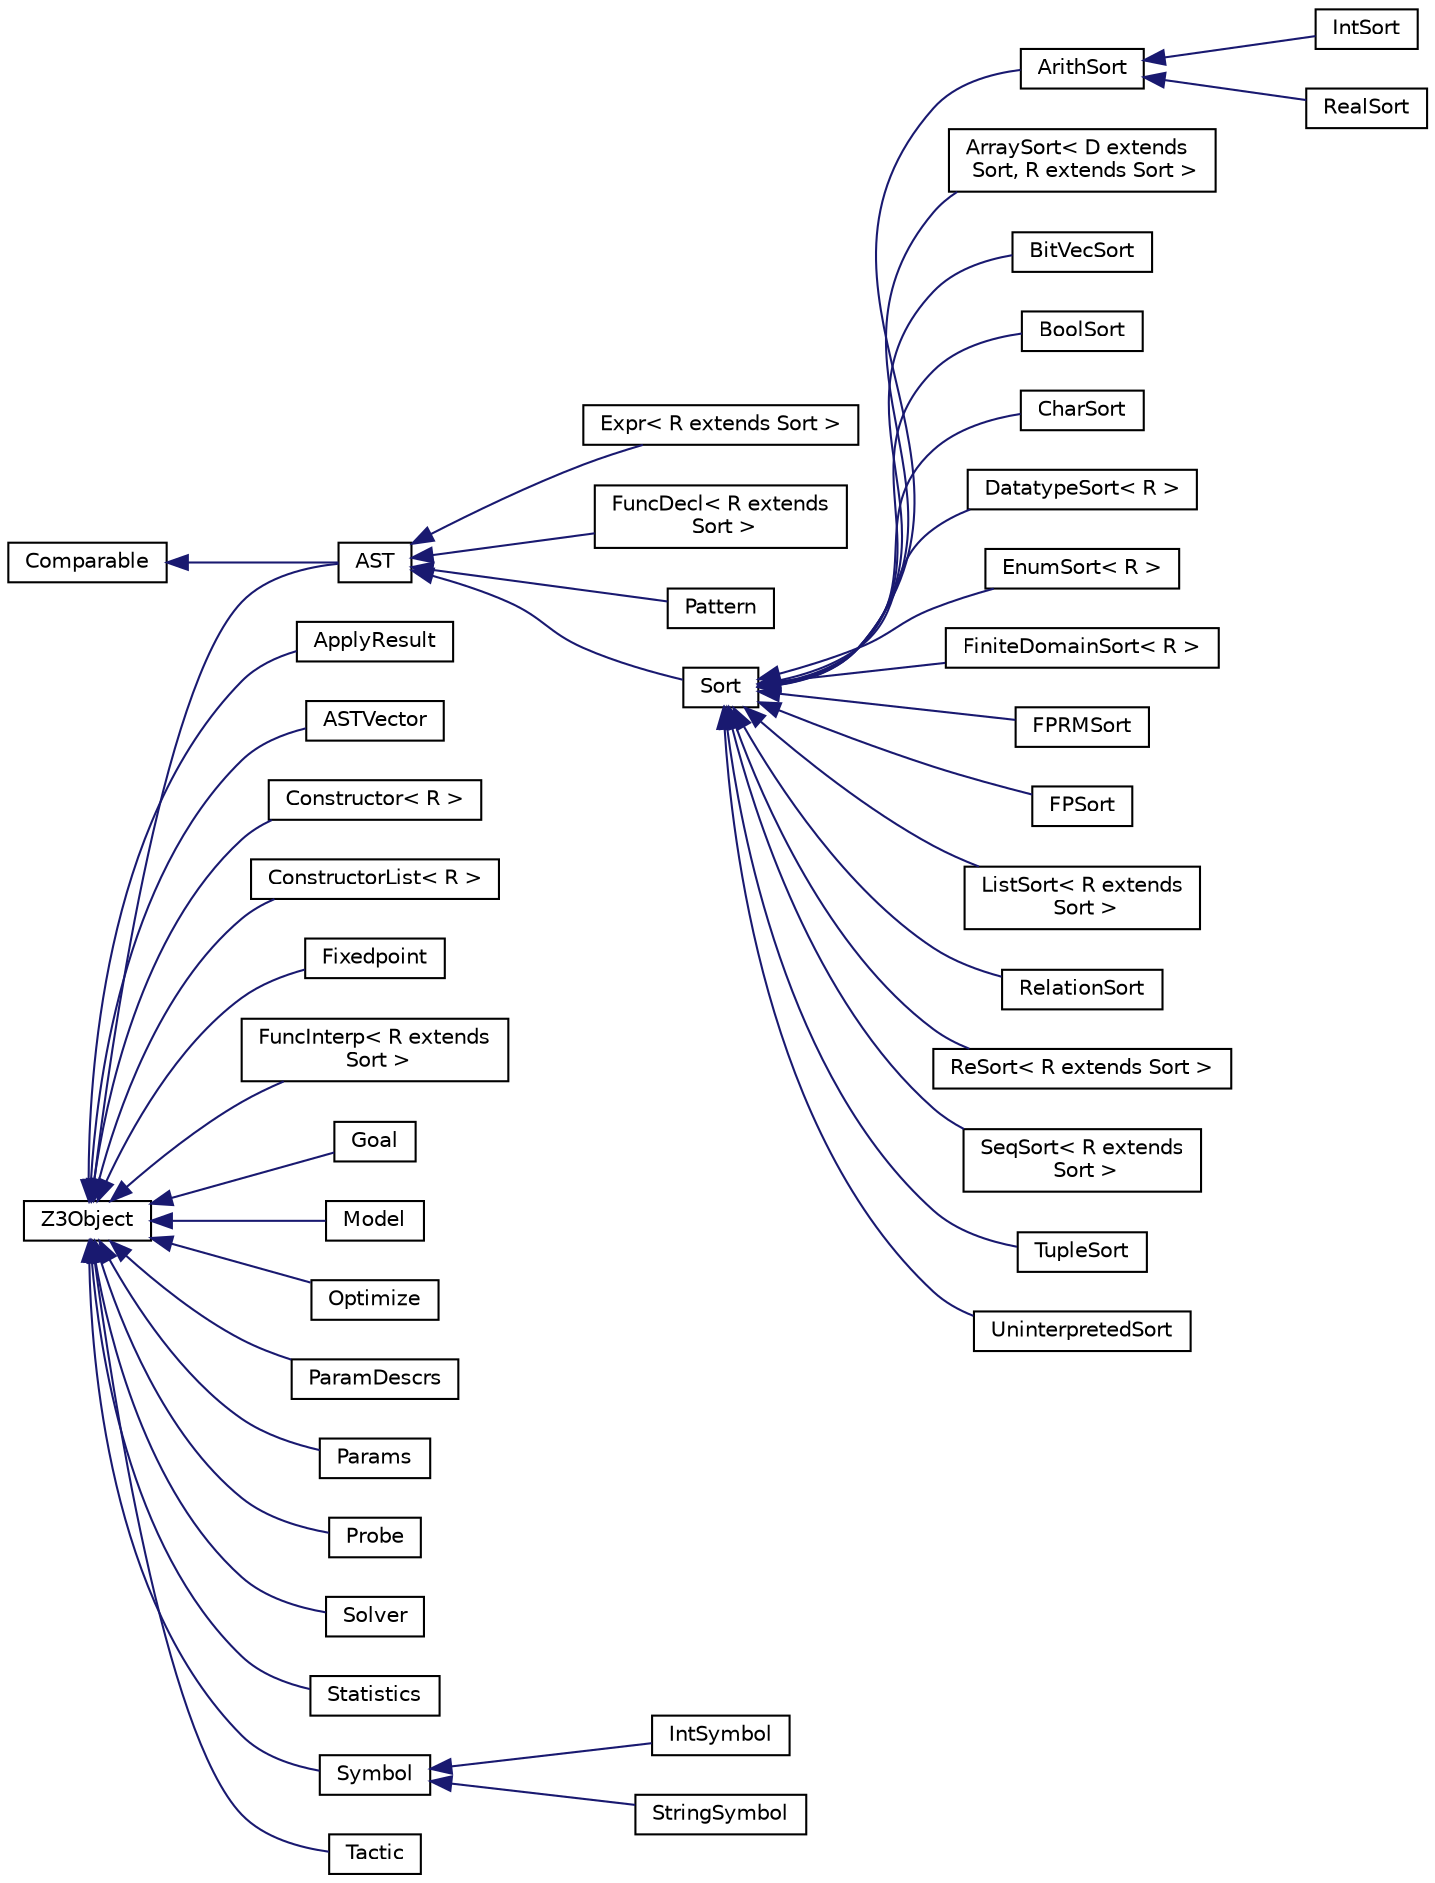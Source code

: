 digraph "Graphical Class Hierarchy"
{
 // LATEX_PDF_SIZE
  edge [fontname="Helvetica",fontsize="10",labelfontname="Helvetica",labelfontsize="10"];
  node [fontname="Helvetica",fontsize="10",shape=record];
  rankdir="LR";
  Node267 [label="Comparable",height=0.2,width=0.4,color="black", fillcolor="white", style="filled",URL="$class_comparable.html",tooltip=" "];
  Node267 -> Node2 [dir="back",color="midnightblue",fontsize="10",style="solid",fontname="Helvetica"];
  Node2 [label="AST",height=0.2,width=0.4,color="black", fillcolor="white", style="filled",URL="$classcom_1_1microsoft_1_1z3_1_1_a_s_t.html",tooltip=" "];
  Node2 -> Node3 [dir="back",color="midnightblue",fontsize="10",style="solid",fontname="Helvetica"];
  Node3 [label="Expr\< R extends Sort \>",height=0.2,width=0.4,color="black", fillcolor="white", style="filled",URL="$classcom_1_1microsoft_1_1z3_1_1_expr.html",tooltip=" "];
  Node2 -> Node4 [dir="back",color="midnightblue",fontsize="10",style="solid",fontname="Helvetica"];
  Node4 [label="FuncDecl\< R extends\l Sort \>",height=0.2,width=0.4,color="black", fillcolor="white", style="filled",URL="$classcom_1_1microsoft_1_1z3_1_1_func_decl.html",tooltip=" "];
  Node2 -> Node5 [dir="back",color="midnightblue",fontsize="10",style="solid",fontname="Helvetica"];
  Node5 [label="Pattern",height=0.2,width=0.4,color="black", fillcolor="white", style="filled",URL="$classcom_1_1microsoft_1_1z3_1_1_pattern.html",tooltip=" "];
  Node2 -> Node6 [dir="back",color="midnightblue",fontsize="10",style="solid",fontname="Helvetica"];
  Node6 [label="Sort",height=0.2,width=0.4,color="black", fillcolor="white", style="filled",URL="$classcom_1_1microsoft_1_1z3_1_1_sort.html",tooltip=" "];
  Node6 -> Node7 [dir="back",color="midnightblue",fontsize="10",style="solid",fontname="Helvetica"];
  Node7 [label="ArithSort",height=0.2,width=0.4,color="black", fillcolor="white", style="filled",URL="$classcom_1_1microsoft_1_1z3_1_1_arith_sort.html",tooltip=" "];
  Node7 -> Node8 [dir="back",color="midnightblue",fontsize="10",style="solid",fontname="Helvetica"];
  Node8 [label="IntSort",height=0.2,width=0.4,color="black", fillcolor="white", style="filled",URL="$classcom_1_1microsoft_1_1z3_1_1_int_sort.html",tooltip=" "];
  Node7 -> Node9 [dir="back",color="midnightblue",fontsize="10",style="solid",fontname="Helvetica"];
  Node9 [label="RealSort",height=0.2,width=0.4,color="black", fillcolor="white", style="filled",URL="$classcom_1_1microsoft_1_1z3_1_1_real_sort.html",tooltip=" "];
  Node6 -> Node10 [dir="back",color="midnightblue",fontsize="10",style="solid",fontname="Helvetica"];
  Node10 [label="ArraySort\< D extends\l Sort, R extends Sort \>",height=0.2,width=0.4,color="black", fillcolor="white", style="filled",URL="$classcom_1_1microsoft_1_1z3_1_1_array_sort.html",tooltip=" "];
  Node6 -> Node11 [dir="back",color="midnightblue",fontsize="10",style="solid",fontname="Helvetica"];
  Node11 [label="BitVecSort",height=0.2,width=0.4,color="black", fillcolor="white", style="filled",URL="$classcom_1_1microsoft_1_1z3_1_1_bit_vec_sort.html",tooltip=" "];
  Node6 -> Node12 [dir="back",color="midnightblue",fontsize="10",style="solid",fontname="Helvetica"];
  Node12 [label="BoolSort",height=0.2,width=0.4,color="black", fillcolor="white", style="filled",URL="$classcom_1_1microsoft_1_1z3_1_1_bool_sort.html",tooltip=" "];
  Node6 -> Node13 [dir="back",color="midnightblue",fontsize="10",style="solid",fontname="Helvetica"];
  Node13 [label="CharSort",height=0.2,width=0.4,color="black", fillcolor="white", style="filled",URL="$classcom_1_1microsoft_1_1z3_1_1_char_sort.html",tooltip=" "];
  Node6 -> Node14 [dir="back",color="midnightblue",fontsize="10",style="solid",fontname="Helvetica"];
  Node14 [label="DatatypeSort\< R \>",height=0.2,width=0.4,color="black", fillcolor="white", style="filled",URL="$classcom_1_1microsoft_1_1z3_1_1_datatype_sort.html",tooltip=" "];
  Node6 -> Node15 [dir="back",color="midnightblue",fontsize="10",style="solid",fontname="Helvetica"];
  Node15 [label="EnumSort\< R \>",height=0.2,width=0.4,color="black", fillcolor="white", style="filled",URL="$classcom_1_1microsoft_1_1z3_1_1_enum_sort.html",tooltip=" "];
  Node6 -> Node16 [dir="back",color="midnightblue",fontsize="10",style="solid",fontname="Helvetica"];
  Node16 [label="FiniteDomainSort\< R \>",height=0.2,width=0.4,color="black", fillcolor="white", style="filled",URL="$classcom_1_1microsoft_1_1z3_1_1_finite_domain_sort.html",tooltip=" "];
  Node6 -> Node17 [dir="back",color="midnightblue",fontsize="10",style="solid",fontname="Helvetica"];
  Node17 [label="FPRMSort",height=0.2,width=0.4,color="black", fillcolor="white", style="filled",URL="$classcom_1_1microsoft_1_1z3_1_1_f_p_r_m_sort.html",tooltip=" "];
  Node6 -> Node18 [dir="back",color="midnightblue",fontsize="10",style="solid",fontname="Helvetica"];
  Node18 [label="FPSort",height=0.2,width=0.4,color="black", fillcolor="white", style="filled",URL="$classcom_1_1microsoft_1_1z3_1_1_f_p_sort.html",tooltip=" "];
  Node6 -> Node19 [dir="back",color="midnightblue",fontsize="10",style="solid",fontname="Helvetica"];
  Node19 [label="ListSort\< R extends\l Sort \>",height=0.2,width=0.4,color="black", fillcolor="white", style="filled",URL="$classcom_1_1microsoft_1_1z3_1_1_list_sort.html",tooltip=" "];
  Node6 -> Node20 [dir="back",color="midnightblue",fontsize="10",style="solid",fontname="Helvetica"];
  Node20 [label="RelationSort",height=0.2,width=0.4,color="black", fillcolor="white", style="filled",URL="$classcom_1_1microsoft_1_1z3_1_1_relation_sort.html",tooltip=" "];
  Node6 -> Node21 [dir="back",color="midnightblue",fontsize="10",style="solid",fontname="Helvetica"];
  Node21 [label="ReSort\< R extends Sort \>",height=0.2,width=0.4,color="black", fillcolor="white", style="filled",URL="$classcom_1_1microsoft_1_1z3_1_1_re_sort.html",tooltip=" "];
  Node6 -> Node22 [dir="back",color="midnightblue",fontsize="10",style="solid",fontname="Helvetica"];
  Node22 [label="SeqSort\< R extends\l Sort \>",height=0.2,width=0.4,color="black", fillcolor="white", style="filled",URL="$classcom_1_1microsoft_1_1z3_1_1_seq_sort.html",tooltip=" "];
  Node6 -> Node23 [dir="back",color="midnightblue",fontsize="10",style="solid",fontname="Helvetica"];
  Node23 [label="TupleSort",height=0.2,width=0.4,color="black", fillcolor="white", style="filled",URL="$classcom_1_1microsoft_1_1z3_1_1_tuple_sort.html",tooltip=" "];
  Node6 -> Node24 [dir="back",color="midnightblue",fontsize="10",style="solid",fontname="Helvetica"];
  Node24 [label="UninterpretedSort",height=0.2,width=0.4,color="black", fillcolor="white", style="filled",URL="$classcom_1_1microsoft_1_1z3_1_1_uninterpreted_sort.html",tooltip=" "];
  Node0 [label="Z3Object",height=0.2,width=0.4,color="black", fillcolor="white", style="filled",URL="$classcom_1_1microsoft_1_1z3_1_1_z3_object.html",tooltip=" "];
  Node0 -> Node1 [dir="back",color="midnightblue",fontsize="10",style="solid",fontname="Helvetica"];
  Node1 [label="ApplyResult",height=0.2,width=0.4,color="black", fillcolor="white", style="filled",URL="$classcom_1_1microsoft_1_1z3_1_1_apply_result.html",tooltip=" "];
  Node0 -> Node2 [dir="back",color="midnightblue",fontsize="10",style="solid",fontname="Helvetica"];
  Node0 -> Node25 [dir="back",color="midnightblue",fontsize="10",style="solid",fontname="Helvetica"];
  Node25 [label="ASTVector",height=0.2,width=0.4,color="black", fillcolor="white", style="filled",URL="$classcom_1_1microsoft_1_1z3_1_1_a_s_t_vector.html",tooltip=" "];
  Node0 -> Node26 [dir="back",color="midnightblue",fontsize="10",style="solid",fontname="Helvetica"];
  Node26 [label="Constructor\< R \>",height=0.2,width=0.4,color="black", fillcolor="white", style="filled",URL="$classcom_1_1microsoft_1_1z3_1_1_constructor.html",tooltip=" "];
  Node0 -> Node27 [dir="back",color="midnightblue",fontsize="10",style="solid",fontname="Helvetica"];
  Node27 [label="ConstructorList\< R \>",height=0.2,width=0.4,color="black", fillcolor="white", style="filled",URL="$classcom_1_1microsoft_1_1z3_1_1_constructor_list.html",tooltip=" "];
  Node0 -> Node28 [dir="back",color="midnightblue",fontsize="10",style="solid",fontname="Helvetica"];
  Node28 [label="Fixedpoint",height=0.2,width=0.4,color="black", fillcolor="white", style="filled",URL="$classcom_1_1microsoft_1_1z3_1_1_fixedpoint.html",tooltip=" "];
  Node0 -> Node29 [dir="back",color="midnightblue",fontsize="10",style="solid",fontname="Helvetica"];
  Node29 [label="FuncInterp\< R extends\l Sort \>",height=0.2,width=0.4,color="black", fillcolor="white", style="filled",URL="$classcom_1_1microsoft_1_1z3_1_1_func_interp.html",tooltip=" "];
  Node0 -> Node30 [dir="back",color="midnightblue",fontsize="10",style="solid",fontname="Helvetica"];
  Node30 [label="Goal",height=0.2,width=0.4,color="black", fillcolor="white", style="filled",URL="$classcom_1_1microsoft_1_1z3_1_1_goal.html",tooltip=" "];
  Node0 -> Node31 [dir="back",color="midnightblue",fontsize="10",style="solid",fontname="Helvetica"];
  Node31 [label="Model",height=0.2,width=0.4,color="black", fillcolor="white", style="filled",URL="$classcom_1_1microsoft_1_1z3_1_1_model.html",tooltip=" "];
  Node0 -> Node32 [dir="back",color="midnightblue",fontsize="10",style="solid",fontname="Helvetica"];
  Node32 [label="Optimize",height=0.2,width=0.4,color="black", fillcolor="white", style="filled",URL="$classcom_1_1microsoft_1_1z3_1_1_optimize.html",tooltip=" "];
  Node0 -> Node33 [dir="back",color="midnightblue",fontsize="10",style="solid",fontname="Helvetica"];
  Node33 [label="ParamDescrs",height=0.2,width=0.4,color="black", fillcolor="white", style="filled",URL="$classcom_1_1microsoft_1_1z3_1_1_param_descrs.html",tooltip=" "];
  Node0 -> Node34 [dir="back",color="midnightblue",fontsize="10",style="solid",fontname="Helvetica"];
  Node34 [label="Params",height=0.2,width=0.4,color="black", fillcolor="white", style="filled",URL="$classcom_1_1microsoft_1_1z3_1_1_params.html",tooltip=" "];
  Node0 -> Node35 [dir="back",color="midnightblue",fontsize="10",style="solid",fontname="Helvetica"];
  Node35 [label="Probe",height=0.2,width=0.4,color="black", fillcolor="white", style="filled",URL="$classcom_1_1microsoft_1_1z3_1_1_probe.html",tooltip=" "];
  Node0 -> Node36 [dir="back",color="midnightblue",fontsize="10",style="solid",fontname="Helvetica"];
  Node36 [label="Solver",height=0.2,width=0.4,color="black", fillcolor="white", style="filled",URL="$classcom_1_1microsoft_1_1z3_1_1_solver.html",tooltip=" "];
  Node0 -> Node37 [dir="back",color="midnightblue",fontsize="10",style="solid",fontname="Helvetica"];
  Node37 [label="Statistics",height=0.2,width=0.4,color="black", fillcolor="white", style="filled",URL="$classcom_1_1microsoft_1_1z3_1_1_statistics.html",tooltip=" "];
  Node0 -> Node38 [dir="back",color="midnightblue",fontsize="10",style="solid",fontname="Helvetica"];
  Node38 [label="Symbol",height=0.2,width=0.4,color="black", fillcolor="white", style="filled",URL="$classcom_1_1microsoft_1_1z3_1_1_symbol.html",tooltip=" "];
  Node38 -> Node39 [dir="back",color="midnightblue",fontsize="10",style="solid",fontname="Helvetica"];
  Node39 [label="IntSymbol",height=0.2,width=0.4,color="black", fillcolor="white", style="filled",URL="$classcom_1_1microsoft_1_1z3_1_1_int_symbol.html",tooltip=" "];
  Node38 -> Node40 [dir="back",color="midnightblue",fontsize="10",style="solid",fontname="Helvetica"];
  Node40 [label="StringSymbol",height=0.2,width=0.4,color="black", fillcolor="white", style="filled",URL="$classcom_1_1microsoft_1_1z3_1_1_string_symbol.html",tooltip=" "];
  Node0 -> Node41 [dir="back",color="midnightblue",fontsize="10",style="solid",fontname="Helvetica"];
  Node41 [label="Tactic",height=0.2,width=0.4,color="black", fillcolor="white", style="filled",URL="$classcom_1_1microsoft_1_1z3_1_1_tactic.html",tooltip=" "];
}
